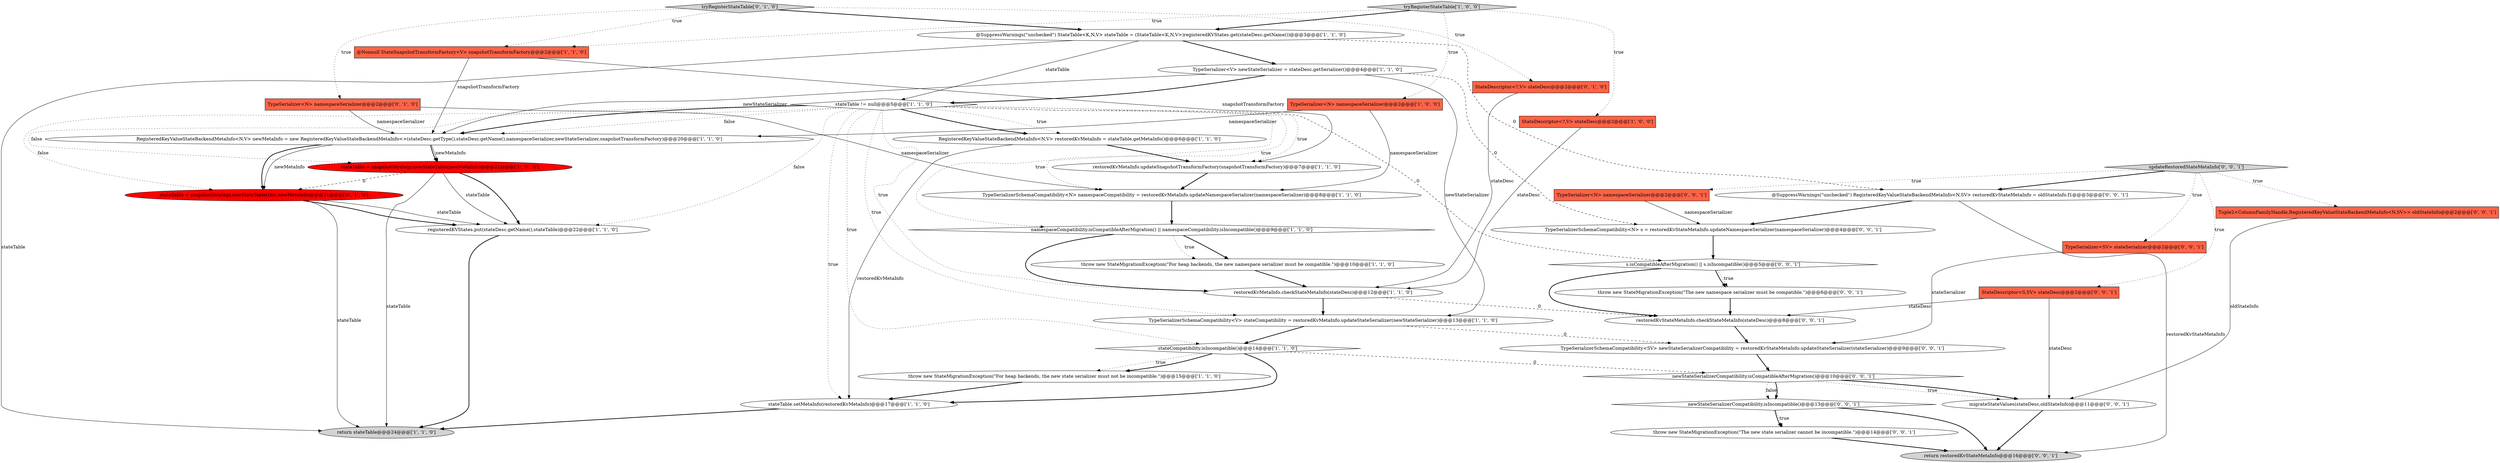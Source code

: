 digraph {
28 [style = filled, label = "TypeSerializerSchemaCompatibility<N> s = restoredKvStateMetaInfo.updateNamespaceSerializer(namespaceSerializer)@@@4@@@['0', '0', '1']", fillcolor = white, shape = ellipse image = "AAA0AAABBB3BBB"];
36 [style = filled, label = "updateRestoredStateMetaInfo['0', '0', '1']", fillcolor = lightgray, shape = diamond image = "AAA0AAABBB3BBB"];
15 [style = filled, label = "TypeSerializerSchemaCompatibility<N> namespaceCompatibility = restoredKvMetaInfo.updateNamespaceSerializer(namespaceSerializer)@@@8@@@['1', '1', '0']", fillcolor = white, shape = ellipse image = "AAA0AAABBB1BBB"];
2 [style = filled, label = "TypeSerializer<N> namespaceSerializer@@@2@@@['1', '0', '0']", fillcolor = tomato, shape = box image = "AAA0AAABBB1BBB"];
0 [style = filled, label = "stateTable != null@@@5@@@['1', '1', '0']", fillcolor = white, shape = diamond image = "AAA0AAABBB1BBB"];
1 [style = filled, label = "throw new StateMigrationException(\"For heap backends, the new state serializer must not be incompatible.\")@@@15@@@['1', '1', '0']", fillcolor = white, shape = ellipse image = "AAA0AAABBB1BBB"];
17 [style = filled, label = "stateTable.setMetaInfo(restoredKvMetaInfo)@@@17@@@['1', '1', '0']", fillcolor = white, shape = ellipse image = "AAA0AAABBB1BBB"];
24 [style = filled, label = "TypeSerializer<N> namespaceSerializer@@@2@@@['0', '1', '0']", fillcolor = tomato, shape = box image = "AAA0AAABBB2BBB"];
18 [style = filled, label = "RegisteredKeyValueStateBackendMetaInfo<N,V> restoredKvMetaInfo = stateTable.getMetaInfo()@@@6@@@['1', '1', '0']", fillcolor = white, shape = ellipse image = "AAA0AAABBB1BBB"];
12 [style = filled, label = "TypeSerializerSchemaCompatibility<V> stateCompatibility = restoredKvMetaInfo.updateStateSerializer(newStateSerializer)@@@13@@@['1', '1', '0']", fillcolor = white, shape = ellipse image = "AAA0AAABBB1BBB"];
38 [style = filled, label = "Tuple2<ColumnFamilyHandle,RegisteredKeyValueStateBackendMetaInfo<N,SV>> oldStateInfo@@@2@@@['0', '0', '1']", fillcolor = tomato, shape = box image = "AAA0AAABBB3BBB"];
34 [style = filled, label = "TypeSerializer<SV> stateSerializer@@@2@@@['0', '0', '1']", fillcolor = tomato, shape = box image = "AAA0AAABBB3BBB"];
7 [style = filled, label = "tryRegisterStateTable['1', '0', '0']", fillcolor = lightgray, shape = diamond image = "AAA0AAABBB1BBB"];
27 [style = filled, label = "return restoredKvStateMetaInfo@@@16@@@['0', '0', '1']", fillcolor = lightgray, shape = ellipse image = "AAA0AAABBB3BBB"];
29 [style = filled, label = "throw new StateMigrationException(\"The new namespace serializer must be compatible.\")@@@6@@@['0', '0', '1']", fillcolor = white, shape = ellipse image = "AAA0AAABBB3BBB"];
13 [style = filled, label = "throw new StateMigrationException(\"For heap backends, the new namespace serializer must be compatible.\")@@@10@@@['1', '1', '0']", fillcolor = white, shape = ellipse image = "AAA0AAABBB1BBB"];
30 [style = filled, label = "restoredKvStateMetaInfo.checkStateMetaInfo(stateDesc)@@@8@@@['0', '0', '1']", fillcolor = white, shape = ellipse image = "AAA0AAABBB3BBB"];
39 [style = filled, label = "TypeSerializer<N> namespaceSerializer@@@2@@@['0', '0', '1']", fillcolor = tomato, shape = box image = "AAA0AAABBB3BBB"];
22 [style = filled, label = "stateTable = snapshotStrategy.newStateTable(this,newMetaInfo)@@@21@@@['0', '1', '0']", fillcolor = red, shape = ellipse image = "AAA1AAABBB2BBB"];
37 [style = filled, label = "@SuppressWarnings(\"unchecked\") RegisteredKeyValueStateBackendMetaInfo<N,SV> restoredKvStateMetaInfo = oldStateInfo.f1@@@3@@@['0', '0', '1']", fillcolor = white, shape = ellipse image = "AAA0AAABBB3BBB"];
3 [style = filled, label = "stateCompatibility.isIncompatible()@@@14@@@['1', '1', '0']", fillcolor = white, shape = diamond image = "AAA0AAABBB1BBB"];
26 [style = filled, label = "throw new StateMigrationException(\"The new state serializer cannot be incompatible.\")@@@14@@@['0', '0', '1']", fillcolor = white, shape = ellipse image = "AAA0AAABBB3BBB"];
16 [style = filled, label = "restoredKvMetaInfo.checkStateMetaInfo(stateDesc)@@@12@@@['1', '1', '0']", fillcolor = white, shape = ellipse image = "AAA0AAABBB1BBB"];
19 [style = filled, label = "@Nonnull StateSnapshotTransformFactory<V> snapshotTransformFactory@@@2@@@['1', '1', '0']", fillcolor = tomato, shape = box image = "AAA0AAABBB1BBB"];
31 [style = filled, label = "migrateStateValues(stateDesc,oldStateInfo)@@@11@@@['0', '0', '1']", fillcolor = white, shape = ellipse image = "AAA0AAABBB3BBB"];
5 [style = filled, label = "registeredKVStates.put(stateDesc.getName(),stateTable)@@@22@@@['1', '1', '0']", fillcolor = white, shape = ellipse image = "AAA0AAABBB1BBB"];
4 [style = filled, label = "TypeSerializer<V> newStateSerializer = stateDesc.getSerializer()@@@4@@@['1', '1', '0']", fillcolor = white, shape = ellipse image = "AAA0AAABBB1BBB"];
35 [style = filled, label = "newStateSerializerCompatibility.isIncompatible()@@@13@@@['0', '0', '1']", fillcolor = white, shape = diamond image = "AAA0AAABBB3BBB"];
9 [style = filled, label = "restoredKvMetaInfo.updateSnapshotTransformFactory(snapshotTransformFactory)@@@7@@@['1', '1', '0']", fillcolor = white, shape = ellipse image = "AAA0AAABBB1BBB"];
21 [style = filled, label = "tryRegisterStateTable['0', '1', '0']", fillcolor = lightgray, shape = diamond image = "AAA0AAABBB2BBB"];
10 [style = filled, label = "RegisteredKeyValueStateBackendMetaInfo<N,V> newMetaInfo = new RegisteredKeyValueStateBackendMetaInfo<>(stateDesc.getType(),stateDesc.getName(),namespaceSerializer,newStateSerializer,snapshotTransformFactory)@@@20@@@['1', '1', '0']", fillcolor = white, shape = ellipse image = "AAA0AAABBB1BBB"];
8 [style = filled, label = "StateDescriptor<?,V> stateDesc@@@2@@@['1', '0', '0']", fillcolor = tomato, shape = box image = "AAA0AAABBB1BBB"];
23 [style = filled, label = "StateDescriptor<?,V> stateDesc@@@2@@@['0', '1', '0']", fillcolor = tomato, shape = box image = "AAA0AAABBB2BBB"];
11 [style = filled, label = "@SuppressWarnings(\"unchecked\") StateTable<K,N,V> stateTable = (StateTable<K,N,V>)registeredKVStates.get(stateDesc.getName())@@@3@@@['1', '1', '0']", fillcolor = white, shape = ellipse image = "AAA0AAABBB1BBB"];
40 [style = filled, label = "TypeSerializerSchemaCompatibility<SV> newStateSerializerCompatibility = restoredKvStateMetaInfo.updateStateSerializer(stateSerializer)@@@9@@@['0', '0', '1']", fillcolor = white, shape = ellipse image = "AAA0AAABBB3BBB"];
33 [style = filled, label = "newStateSerializerCompatibility.isCompatibleAfterMigration()@@@10@@@['0', '0', '1']", fillcolor = white, shape = diamond image = "AAA0AAABBB3BBB"];
6 [style = filled, label = "return stateTable@@@24@@@['1', '1', '0']", fillcolor = lightgray, shape = ellipse image = "AAA0AAABBB1BBB"];
14 [style = filled, label = "namespaceCompatibility.isCompatibleAfterMigration() || namespaceCompatibility.isIncompatible()@@@9@@@['1', '1', '0']", fillcolor = white, shape = diamond image = "AAA0AAABBB1BBB"];
32 [style = filled, label = "StateDescriptor<S,SV> stateDesc@@@2@@@['0', '0', '1']", fillcolor = tomato, shape = box image = "AAA0AAABBB3BBB"];
25 [style = filled, label = "s.isCompatibleAfterMigration() || s.isIncompatible()@@@5@@@['0', '0', '1']", fillcolor = white, shape = diamond image = "AAA0AAABBB3BBB"];
20 [style = filled, label = "stateTable = snapshotStrategy.newStateTable(newMetaInfo)@@@21@@@['1', '0', '0']", fillcolor = red, shape = ellipse image = "AAA1AAABBB1BBB"];
0->12 [style = dotted, label="true"];
37->28 [style = bold, label=""];
29->30 [style = bold, label=""];
0->20 [style = dotted, label="false"];
25->30 [style = bold, label=""];
24->10 [style = solid, label="namespaceSerializer"];
35->26 [style = dotted, label="true"];
20->6 [style = solid, label="stateTable"];
22->6 [style = solid, label="stateTable"];
25->29 [style = bold, label=""];
25->29 [style = dotted, label="true"];
36->38 [style = dotted, label="true"];
36->39 [style = dotted, label="true"];
21->24 [style = dotted, label="true"];
0->25 [style = dashed, label="0"];
21->23 [style = dotted, label="true"];
0->5 [style = dotted, label="false"];
28->25 [style = bold, label=""];
30->40 [style = bold, label=""];
11->0 [style = solid, label="stateTable"];
0->3 [style = dotted, label="true"];
34->40 [style = solid, label="stateSerializer"];
14->16 [style = bold, label=""];
4->10 [style = solid, label="newStateSerializer"];
7->11 [style = bold, label=""];
3->33 [style = dashed, label="0"];
38->31 [style = solid, label="oldStateInfo"];
4->12 [style = solid, label="newStateSerializer"];
19->9 [style = solid, label="snapshotTransformFactory"];
22->5 [style = bold, label=""];
13->16 [style = bold, label=""];
4->0 [style = bold, label=""];
1->17 [style = bold, label=""];
26->27 [style = bold, label=""];
5->6 [style = bold, label=""];
31->27 [style = bold, label=""];
21->11 [style = bold, label=""];
18->9 [style = bold, label=""];
10->20 [style = solid, label="newMetaInfo"];
0->14 [style = dotted, label="true"];
36->37 [style = bold, label=""];
37->27 [style = solid, label="restoredKvStateMetaInfo"];
7->8 [style = dotted, label="true"];
3->1 [style = dotted, label="true"];
33->35 [style = dotted, label="false"];
2->10 [style = solid, label="namespaceSerializer"];
18->17 [style = solid, label="restoredKvMetaInfo"];
8->16 [style = solid, label="stateDesc"];
33->31 [style = dotted, label="true"];
7->2 [style = dotted, label="true"];
11->6 [style = solid, label="stateTable"];
15->14 [style = bold, label=""];
3->1 [style = bold, label=""];
19->10 [style = solid, label="snapshotTransformFactory"];
17->6 [style = bold, label=""];
0->18 [style = dotted, label="true"];
11->4 [style = bold, label=""];
36->32 [style = dotted, label="true"];
10->22 [style = solid, label="newMetaInfo"];
23->16 [style = solid, label="stateDesc"];
4->28 [style = dashed, label="0"];
40->33 [style = bold, label=""];
0->22 [style = dotted, label="false"];
24->15 [style = solid, label="namespaceSerializer"];
16->30 [style = dashed, label="0"];
2->15 [style = solid, label="namespaceSerializer"];
3->17 [style = bold, label=""];
0->18 [style = bold, label=""];
12->3 [style = bold, label=""];
0->16 [style = dotted, label="true"];
14->13 [style = bold, label=""];
0->9 [style = dotted, label="true"];
35->26 [style = bold, label=""];
39->28 [style = solid, label="namespaceSerializer"];
0->10 [style = dotted, label="false"];
10->22 [style = bold, label=""];
32->30 [style = solid, label="stateDesc"];
33->35 [style = bold, label=""];
10->20 [style = bold, label=""];
35->27 [style = bold, label=""];
7->19 [style = dotted, label="true"];
0->15 [style = dotted, label="true"];
14->13 [style = dotted, label="true"];
20->5 [style = bold, label=""];
32->31 [style = solid, label="stateDesc"];
0->10 [style = bold, label=""];
12->40 [style = dashed, label="0"];
9->15 [style = bold, label=""];
21->19 [style = dotted, label="true"];
20->22 [style = dashed, label="0"];
33->31 [style = bold, label=""];
0->17 [style = dotted, label="true"];
11->37 [style = dashed, label="0"];
22->5 [style = solid, label="stateTable"];
36->34 [style = dotted, label="true"];
16->12 [style = bold, label=""];
20->5 [style = solid, label="stateTable"];
}

